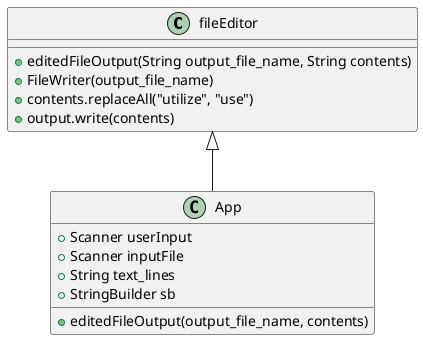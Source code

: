 @startuml
class fileEditor {
    +editedFileOutput(String output_file_name, String contents)
    +FileWriter(output_file_name)
    +contents.replaceAll("utilize", "use")
    +output.write(contents)
}

class App {
    +Scanner userInput
    +Scanner inputFile
    +String text_lines
    +StringBuilder sb
    +editedFileOutput(output_file_name, contents)
}

fileEditor <|-- App
@enduml